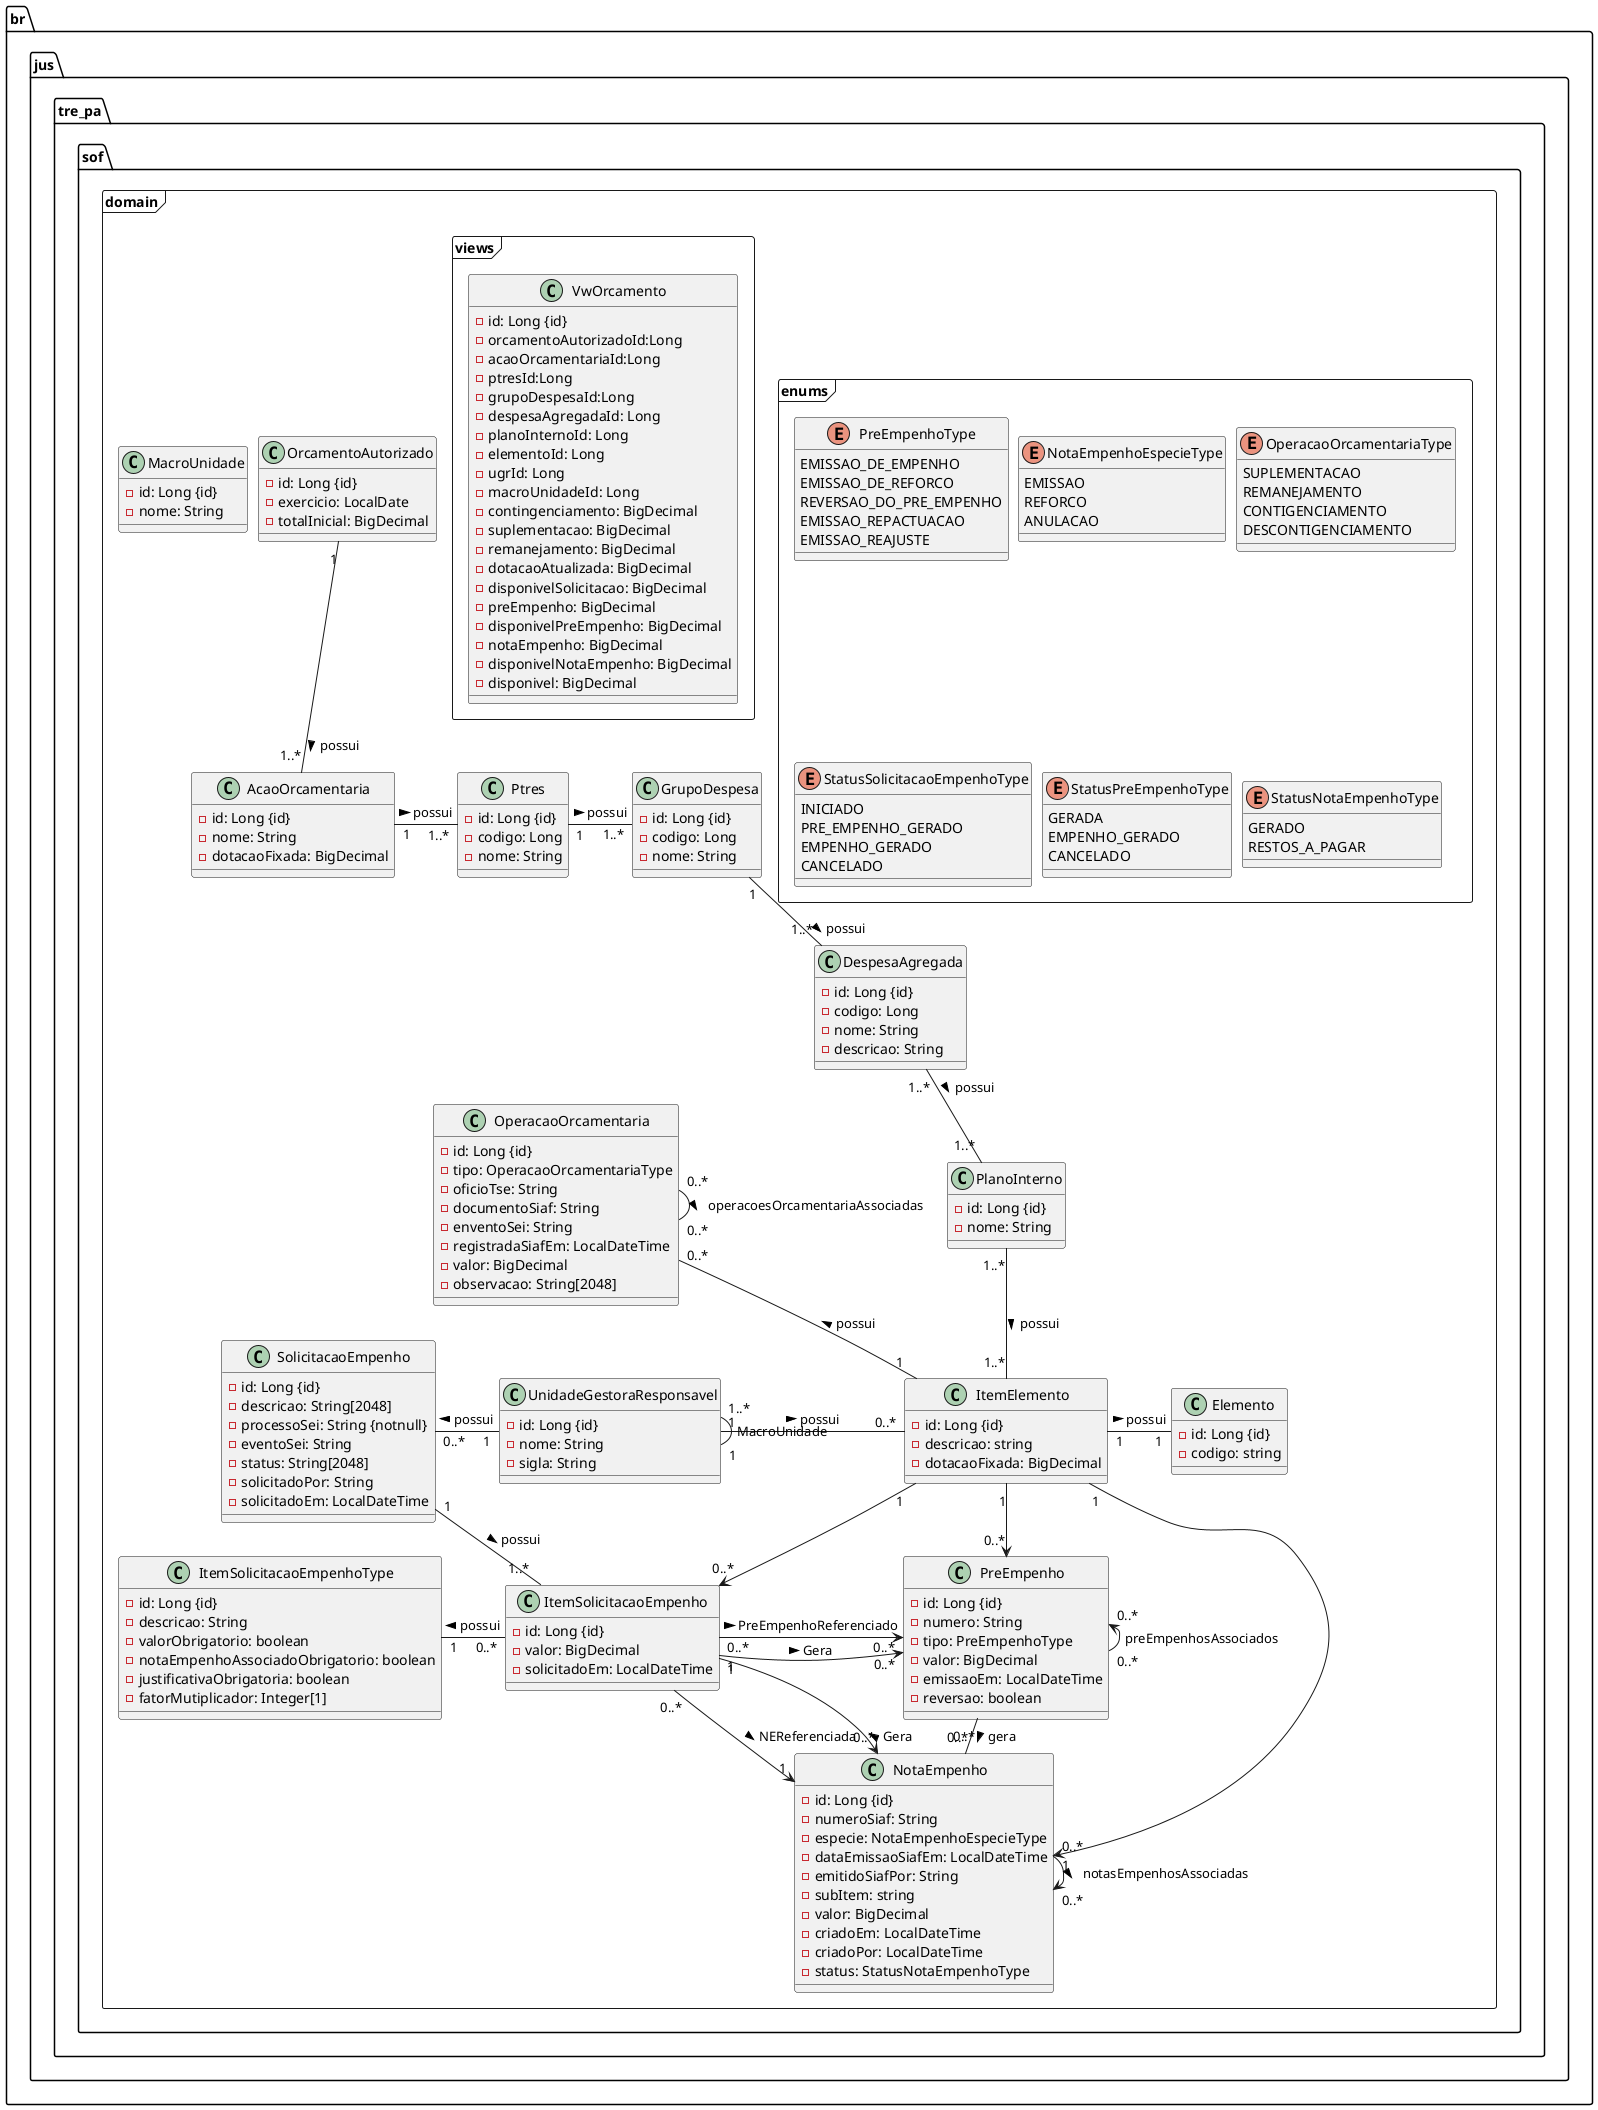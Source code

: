 /' Arquivo com diagrama de classe principal do projeto.
Para visualizar o diagrama instale o plugin do eclipse, ver instrucões em: http://plantuml.com/eclipse '/

@startuml
skinparam defaultFontName Monospace
skinparam ClassBackgroundColor<<View>> LightCyan
skinparam ClassBackgroundColor<<Embeddable>> WhiteSmoke
skinparam nodesep 10
skinparam ranksep 10
/'left to right direction'/

/' Pacote com as delcarações de classes do plantuml (http://plantuml.com/class-diagram)
class Pessoa {
	- id: Long {id}
	- nome: String[100]
	- login: String[50]
	- cpf: String[11]
	- telefone: String[11]
	- altura: Long
	- peso: Long
	- ativo: Boolean
	- dataNasc: LocalDateTime
	- dataInicio: LocalDateTime
	- pessoaType: PessoaType
	- descricao: String[1000]
	-- tagged values --
	<b>@table.name</b>: CR_PESSOA
	<b>@cpf.label</b>: CPF
	<b>@cpf.mask</b>: 000.000.000-00
	<b>@telefone.mask</b>: (00) 00000-0000
	<b>@dataNasc.label</b>: Nascimento
	<b>@dataInicio.label</b>: Início de Exercício
	<b>@descricao.label</b>: Descrição
}
'/


package "br.jus.tre_pa.sof.domain" <<Frame>> {

	class OrcamentoAutorizado {
		- id: Long {id}
		- exercicio: LocalDate
		- totalInicial: BigDecimal
	}

	class AcaoOrcamentaria {
		- id: Long {id}
		- nome: String
		- dotacaoFixada: BigDecimal
	}


	class MacroUnidade {
		- id: Long {id}
		- nome: String
	}

	class UnidadeGestoraResponsavel {
		- id: Long {id}
		- nome: String
		- sigla: String
	}



	class GrupoDespesa {
		- id: Long {id}
		- codigo: Long
		- nome: String
	}

	class Ptres {
		- id: Long {id}
		- codigo: Long
		- nome: String
	}

	class DespesaAgregada {
		- id: Long {id}
		- codigo: Long
		- nome: String
		- descricao: String
	}

	class PlanoInterno {
		- id: Long {id}
		- nome: String
	}

	class Elemento {
		- id: Long {id}
		- codigo: string
	}

	class ItemElemento {
		- id: Long {id}
		- descricao: string
		- dotacaoFixada: BigDecimal
	}

	class OperacaoOrcamentaria {
		- id: Long {id}
		- tipo: OperacaoOrcamentariaType
		- oficioTse: String
		- documentoSiaf: String
		- enventoSei: String
		- registradaSiafEm: LocalDateTime
		- valor: BigDecimal
		- observacao: String[2048]
	}


	class SolicitacaoEmpenho {
		- id: Long {id}
		- descricao: String[2048]
		- processoSei: String {notnull}
		- eventoSei: String
		- status: String[2048]
		- solicitadoPor: String
		- solicitadoEm: LocalDateTime
	}

	class ItemSolicitacaoEmpenho {
		- id: Long {id}
		- valor: BigDecimal
		- solicitadoEm: LocalDateTime
	}

	class ItemSolicitacaoEmpenhoType {
		- id: Long {id}
		- descricao: String
		- valorObrigatorio: boolean
		- notaEmpenhoAssociadoObrigatorio: boolean
		- justificativaObrigatoria: boolean
		- fatorMutiplicador: Integer[1]

	}


	class PreEmpenho {
		- id: Long {id}
		- numero: String
		- tipo: PreEmpenhoType
		- valor: BigDecimal
		- emissaoEm: LocalDateTime
		- reversao: boolean

	}

	class NotaEmpenho {
		- id: Long {id}
		- numeroSiaf: String
		- especie: NotaEmpenhoEspecieType
		- dataEmissaoSiafEm: LocalDateTime
		- emitidoSiafPor: String
		- subItem: string
		- valor: BigDecimal
		- criadoEm: LocalDateTime
		- criadoPor: LocalDateTime
		- status: StatusNotaEmpenhoType
	}


}

package "br.jus.tre_pa.sof.domain.enums" <<Frame>>{

	' enum SolicitacaoEmpenhoType {
		'     EMISSAO_NOTA_EMPENHO
		'     REFORCO_NOTA_EMPENHO
		'     ANULACAO_NOTA_EMPENHO
		' 	  REPACTUACAO_NOTA_EMPENHO
		' 	  REAJUSTE_NOTA_EMPENHO
		'  	  REVERSAO_PRE_EMPENHO

		'
	'}

	enum PreEmpenhoType {
		EMISSAO_DE_EMPENHO
		EMISSAO_DE_REFORCO
		REVERSAO_DO_PRE_EMPENHO
		EMISSAO_REPACTUACAO
		EMISSAO_REAJUSTE
	}

	enum NotaEmpenhoEspecieType {
		EMISSAO
		REFORCO
		ANULACAO
	}

	enum OperacaoOrcamentariaType {
		SUPLEMENTACAO
		REMANEJAMENTO
		CONTIGENCIAMENTO
		DESCONTIGENCIAMENTO
	}



	enum StatusSolicitacaoEmpenhoType {
		INICIADO
		PRE_EMPENHO_GERADO
		EMPENHO_GERADO
		CANCELADO
	}

	enum StatusPreEmpenhoType {
		GERADA
		EMPENHO_GERADO
		CANCELADO
	}

	enum StatusNotaEmpenhoType {
		GERADO
		RESTOS_A_PAGAR
	}

}

package "br.jus.tre_pa.sof.domain.views" <<Frame>>{
	class VwOrcamento {
		- id: Long {id}
		- orcamentoAutorizadoId:Long
		- acaoOrcamentariaId:Long
		- ptresId:Long
		- grupoDespesaId:Long
		- despesaAgregadaId: Long
		- planoInternoId: Long
		- elementoId: Long
		- ugrId: Long
		- macroUnidadeId: Long
		- contingenciamento: BigDecimal
		- suplementacao: BigDecimal
		- remanejamento: BigDecimal
		- dotacaoAtualizada: BigDecimal
		- disponivelSolicitacao: BigDecimal
		- preEmpenho: BigDecimal
		- disponivelPreEmpenho: BigDecimal
		- notaEmpenho: BigDecimal
		- disponivelNotaEmpenho: BigDecimal
		- disponivel: BigDecimal
	}
}




OrcamentoAutorizado "1" -down- "1..*" AcaoOrcamentaria: possui >
AcaoOrcamentaria "1" -right- "1..*" Ptres: possui >
Ptres "1" -right- "1..*" GrupoDespesa: possui >
GrupoDespesa "1" -down- "1..*" DespesaAgregada: possui >
DespesaAgregada "1..*" -down- "1..*" PlanoInterno: possui >
PlanoInterno "1..*" -down- "1..*" ItemElemento: possui >
ItemElemento "1" -right- "1" Elemento: possui >
ItemElemento "1" --> "0..*" ItemSolicitacaoEmpenho
ItemSolicitacaoEmpenho "0..*" -left- "1" ItemSolicitacaoEmpenhoType: possui >
ItemSolicitacaoEmpenho "0..*" -down-> "1"  NotaEmpenho: NEReferenciada >
ItemSolicitacaoEmpenho "1" -down-> "0..*"  NotaEmpenho: Gera <
ItemSolicitacaoEmpenho "0..*" -right-> "0..*" PreEmpenho: PreEmpenhoReferenciado >
ItemSolicitacaoEmpenho "1" -right-> "0..*" PreEmpenho: Gera >
NotaEmpenho "1" --> "0..*" NotaEmpenho: notasEmpenhosAssociadas >
PreEmpenho "0..*" <-- "0..*" PreEmpenho: preEmpenhosAssociados
PreEmpenho "0..*" -right-  "0..*" NotaEmpenho: gera >
ItemElemento "1" --> "0..*" NotaEmpenho
ItemElemento "1" --> "0..*" PreEmpenho

'UnidadeGestoraResponsavel "1..*" -up- "1" MacroUnidade: possui <
UnidadeGestoraResponsavel "1" -right- "0..*" ItemElemento: possui >
OperacaoOrcamentaria "0..*" -- "1" ItemElemento: possui <
OperacaoOrcamentaria "0..*"  -- "0..*"  OperacaoOrcamentaria: operacoesOrcamentariaAssociadas >
'ItemElemento -right- OperacaoOrcamentaria: possui <
SolicitacaoEmpenho "1" -- "1..*" ItemSolicitacaoEmpenho: possui >
UnidadeGestoraResponsavel "1" -left- "0..*" SolicitacaoEmpenho: possui >
UnidadeGestoraResponsavel "1..*" -- "1" UnidadeGestoraResponsavel: MacroUnidade

@enduml
